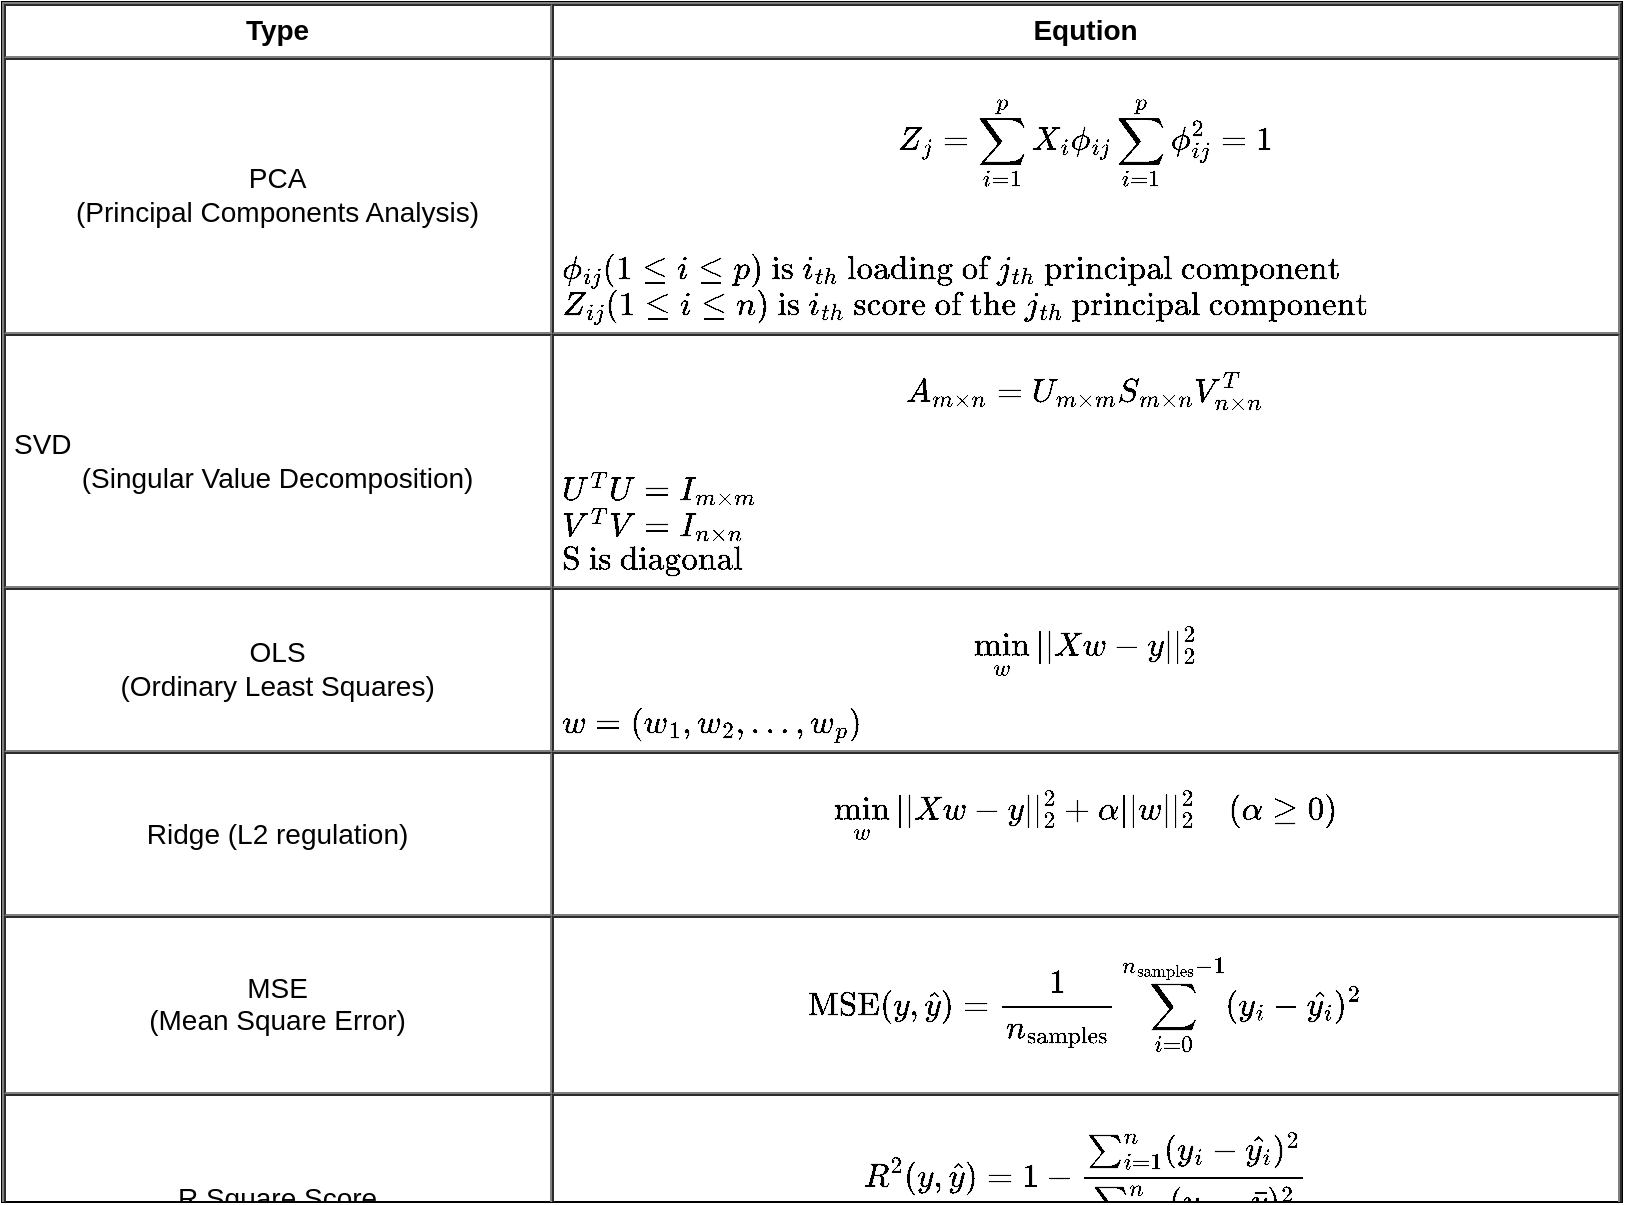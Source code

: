 <mxfile version="13.1.3" pages="4">
    <diagram id="6hGFLwfOUW9BJ-s0fimq" name="algs">
        <mxGraphModel dx="2552" dy="566" grid="1" gridSize="10" guides="1" tooltips="1" connect="1" arrows="1" fold="1" page="1" pageScale="1" pageWidth="827" pageHeight="1169" math="1" shadow="0">
            <root>
                <mxCell id="0"/>
                <mxCell id="1" parent="0"/>
                <mxCell id="6" value="&lt;table cellpadding=&quot;4&quot; cellspacing=&quot;0&quot; border=&quot;1&quot; style=&quot;font-size: 14px ; width: 100% ; height: 100%&quot;&gt;&lt;tbody style=&quot;font-size: 14px&quot;&gt;&lt;tr style=&quot;font-size: 14px&quot;&gt;&lt;th style=&quot;font-size: 14px&quot;&gt;Type&lt;/th&gt;&lt;th style=&quot;font-size: 14px&quot;&gt;Eqution&lt;/th&gt;&lt;/tr&gt;&lt;tr&gt;&lt;td&gt;PCA&lt;br&gt;(Principal Components Analysis)&lt;/td&gt;&lt;td style=&quot;text-align: left&quot;&gt;$$&lt;br&gt;Z_j = \sum_{i=1}^{p}X_i\phi_{ij} \\&lt;br&gt;\sum_{i=1}^{p}\phi_{ij}^2 = 1&lt;br&gt;$$&lt;br&gt;\(\phi_{ij} (1\le i \le p)\text{ is } i_{th} \text{ loading of } j_{th} \text{ principal component}\)&lt;br&gt;\(Z_{ij} (1\le i \le n) \text{ is } i_{th} \text{ score of the } j_{th} \text{ principal component}\)&lt;/td&gt;&lt;/tr&gt;&lt;tr&gt;&lt;td&gt;&lt;div style=&quot;text-align: left&quot;&gt;&lt;span&gt;SVD&lt;/span&gt;&lt;/div&gt;(Singular Value Decomposition)&lt;/td&gt;&lt;td style=&quot;text-align: left&quot;&gt;\[A_{m \times n} = U_{m \times m} S_{m \times n} V^T_{n \times n}\]&lt;br&gt;\(U^{T} U = I_{m \times m}\)&lt;br&gt;\(V^{T} V = I_{n \times n}\)&lt;br&gt;\(\text {S is diagonal}\)&lt;/td&gt;&lt;/tr&gt;&lt;tr style=&quot;font-size: 14px&quot;&gt;&lt;td style=&quot;font-size: 14px&quot;&gt;&lt;div style=&quot;font-size: 14px&quot;&gt;&lt;span style=&quot;font-size: 14px&quot;&gt;OLS&lt;/span&gt;&lt;/div&gt;&lt;div style=&quot;font-size: 14px&quot;&gt;&lt;span style=&quot;font-size: 14px&quot;&gt;(Ordinary Least Squares)&lt;/span&gt;&lt;/div&gt;&lt;/td&gt;&lt;td style=&quot;font-size: 14px&quot;&gt;&lt;div style=&quot;text-align: left ; font-size: 14px&quot;&gt;&lt;span style=&quot;font-size: 14px&quot;&gt;\[\min_{w} ||Xw - y||_2^2\]&lt;/span&gt;&lt;/div&gt;&lt;span style=&quot;font-size: 14px&quot;&gt;&lt;div style=&quot;text-align: left ; font-size: 14px&quot;&gt;&lt;span style=&quot;font-size: 14px&quot;&gt;\(w = (w_1, w_2,&amp;nbsp; ..., w_p)\)&lt;/span&gt;&lt;/div&gt;&lt;/span&gt;&lt;/td&gt;&lt;/tr&gt;&lt;tr&gt;&lt;td&gt;Ridge (L2 regulation)&lt;/td&gt;&lt;td style=&quot;text-align: left&quot;&gt;\[\min_{w} ||Xw - y||_2^2 + \alpha ||w||_2^2 \quad (\alpha \ge 0)\]&lt;br&gt;&lt;/td&gt;&lt;/tr&gt;&lt;tr style=&quot;font-size: 14px&quot;&gt;&lt;td style=&quot;font-size: 14px&quot;&gt;&lt;div style=&quot;font-size: 14px&quot;&gt;&lt;span style=&quot;font-size: 14px&quot;&gt;MSE&lt;/span&gt;&lt;/div&gt;&lt;div style=&quot;font-size: 14px&quot;&gt;&lt;span style=&quot;font-size: 14px&quot;&gt;(Mean Square Error)&lt;/span&gt;&lt;/div&gt;&lt;/td&gt;&lt;td style=&quot;font-size: 14px&quot;&gt;\[\text{MSE}(y, \hat{y}) = \frac{1}{n_\text{samples}} \sum_{i=0}^{n_\text {samples}-1}(y_i - \hat{y_i})^2\]&lt;/td&gt;&lt;/tr&gt;&lt;tr style=&quot;font-size: 14px&quot;&gt;&lt;td style=&quot;font-size: 14px&quot;&gt;R Square Score&lt;br&gt;(Coefficient of determination)&lt;/td&gt;&lt;td style=&quot;text-align: left ; font-size: 14px&quot;&gt;\[R^{2}(y, \hat{y}) = 1 - \frac{\sum_{i=1}^{n}(y_i - \hat{y_i})^2}{\sum_{i=1}^{n}(y_i - \bar{y})^2}\]&lt;br style=&quot;font-size: 14px&quot;&gt;\(\bar{y} = \frac{1}{n}\sum_{i=1}^{n}y_i\)&lt;/td&gt;&lt;/tr&gt;&lt;tr style=&quot;font-size: 14px&quot;&gt;&lt;td style=&quot;font-size: 14px&quot;&gt;StandardScaler&lt;/td&gt;&lt;td&gt;&lt;div style=&quot;font-size: 14px ; text-align: left&quot;&gt;&lt;span style=&quot;font-size: 14px&quot;&gt;\[x^{'} = \frac{x - u}{s}\]&lt;/span&gt;&lt;/div&gt;&lt;div style=&quot;font-size: 14px ; text-align: left&quot;&gt;&lt;span style=&quot;font-size: 14px&quot;&gt;\(u = \frac{1}{n}{\sum_{i=1}^{n}x_i}\)&lt;/span&gt;&lt;/div&gt;&lt;div style=&quot;text-align: left&quot;&gt;&lt;span style=&quot;font-size: 14px&quot;&gt;\(s= \frac{1}{n}\sum_{i=1}^{n}(x_i - \bar{x})^2\)&lt;/span&gt;&lt;/div&gt;&lt;div style=&quot;font-size: 14px ; text-align: left&quot;&gt;&lt;br style=&quot;font-size: 14px&quot;&gt;&lt;/div&gt;&lt;/td&gt;&lt;/tr&gt;&lt;/tbody&gt;&lt;/table&gt; " style="verticalAlign=top;align=center;overflow=fill;fontSize=14;fontFamily=Helvetica;html=1" parent="1" vertex="1">
                    <mxGeometry x="-1645" y="10" width="810" height="600" as="geometry"/>
                </mxCell>
            </root>
        </mxGraphModel>
    </diagram>
    <diagram id="n1lHVNkYfh9JiUFZFuvl" name="sklearn">
        &#xa;        
        <mxGraphModel dx="1649" dy="480" grid="1" gridSize="10" guides="1" tooltips="1" connect="1" arrows="1" fold="1" page="1" pageScale="1" pageWidth="827" pageHeight="1169" math="0" shadow="0">
            &#xa;            
            <root>
                &#xa;                
                <mxCell id="eif3WQCAAp5WqQWgN8v_-0"/>
                &#xa;                
                <mxCell id="eif3WQCAAp5WqQWgN8v_-1" parent="eif3WQCAAp5WqQWgN8v_-0"/>
                &#xa;                
                <mxCell id="aRTQ9jC5zIk2RVt1QCQq-0" value="&lt;table cellpadding=&quot;4&quot; cellspacing=&quot;0&quot; border=&quot;1&quot; style=&quot;font-size: 1em ; width: 100% ; height: 100%&quot;&gt;&lt;tbody&gt;&lt;tr&gt;&lt;th&gt;Type&lt;/th&gt;&lt;th&gt;Contents&lt;/th&gt;&lt;/tr&gt;&lt;tr&gt;&lt;td&gt;dataset&lt;/td&gt;&lt;td&gt;&lt;h3&gt;&lt;font face=&quot;Courier New&quot;&gt;from sklearn import dataset&lt;/font&gt;&lt;/h3&gt;&lt;div&gt;&lt;ol&gt;&lt;li&gt;&lt;font face=&quot;Courier New&quot;&gt;load_iris&lt;/font&gt;&lt;/li&gt;&lt;li&gt;&lt;font face=&quot;Courier New&quot;&gt;load_diabetes&lt;/font&gt;&lt;/li&gt;&lt;/ol&gt;&lt;/div&gt;&lt;/td&gt;&lt;/tr&gt;&lt;tr&gt;&lt;td&gt;preprocessing&lt;/td&gt;&lt;td&gt;&lt;h3&gt;&lt;font face=&quot;Courier New&quot;&gt;from sklearn import preprocessing&lt;/font&gt;&lt;/h3&gt;&lt;div&gt;&lt;ol&gt;&lt;li&gt;&lt;font face=&quot;Courier New&quot;&gt;StandardScaler&lt;/font&gt;&lt;/li&gt;&lt;/ol&gt;&lt;/div&gt;&lt;/td&gt;&lt;/tr&gt;&lt;tr&gt;&lt;td&gt;metric&lt;/td&gt;&lt;td&gt;&lt;h3&gt;&lt;font face=&quot;Courier New&quot;&gt;from sklearn import metric&lt;/font&gt;&lt;/h3&gt;&lt;div&gt;&lt;ol&gt;&lt;li&gt;&lt;font face=&quot;Courier New&quot;&gt;mean_square_error&lt;/font&gt;&lt;/li&gt;&lt;li&gt;&lt;font face=&quot;Courier New&quot;&gt;r2_score&lt;/font&gt;&lt;/li&gt;&lt;li&gt;&lt;font face=&quot;Courier New&quot;&gt;accuracy_score&lt;/font&gt;&lt;/li&gt;&lt;/ol&gt;&lt;/div&gt;&lt;/td&gt;&lt;/tr&gt;&lt;tr&gt;&lt;td&gt;model selection&lt;/td&gt;&lt;td&gt;&lt;h3&gt;&lt;font face=&quot;Courier New&quot;&gt;from sklearn import model_selection&lt;/font&gt;&lt;/h3&gt;&lt;div&gt;&lt;ol&gt;&lt;li&gt;&lt;font face=&quot;Courier New&quot;&gt;train_test_split&lt;/font&gt;&lt;/li&gt;&lt;/ol&gt;&lt;/div&gt;&lt;/td&gt;&lt;/tr&gt;&lt;tr&gt;&lt;td&gt;pipeline&lt;/td&gt;&lt;td&gt;&lt;h3&gt;&lt;font face=&quot;Courier New&quot;&gt;from sklearn.pipeline import make_pipeline&lt;/font&gt;&lt;/h3&gt;&lt;div&gt;&lt;ol&gt;&lt;li&gt;&lt;font face=&quot;Courier New&quot;&gt;make_pipeline&lt;/font&gt;&lt;/li&gt;&lt;/ol&gt;&lt;/div&gt;&lt;/td&gt;&lt;/tr&gt;&lt;tr&gt;&lt;td&gt;linear model&lt;/td&gt;&lt;td&gt;&lt;br&gt;&lt;h3&gt;&lt;font face=&quot;Courier New&quot;&gt;from sklearn import linear_model&lt;/font&gt;&lt;/h3&gt;&lt;ol style=&quot;font-family: &amp;#34;courier new&amp;#34;&quot;&gt;&lt;li&gt;&lt;font face=&quot;Courier New&quot;&gt;LinearRegression&lt;br&gt;&lt;/font&gt;&lt;/li&gt;&lt;li&gt;&lt;font face=&quot;Courier New&quot;&gt;Ridge&lt;/font&gt;&lt;/li&gt;&lt;li&gt;&lt;font face=&quot;Courier New&quot;&gt;LogisticRegression&lt;/font&gt;&lt;/li&gt;&lt;/ol&gt;&lt;h4&gt;Methods&lt;/h4&gt;&lt;div&gt;&lt;ol style=&quot;font-family: &amp;#34;courier new&amp;#34;&quot;&gt;&lt;li&gt;&lt;font face=&quot;Courier New&quot;&gt;&lt;div&gt;fit()&lt;/div&gt;&lt;/font&gt;&lt;/li&gt;&lt;li&gt;&lt;div&gt;predict()&lt;/div&gt;&lt;/li&gt;&lt;/ol&gt;&lt;h4&gt;Attributes&lt;/h4&gt;&lt;div style=&quot;font-family: &amp;#34;courier new&amp;#34;&quot;&gt;&lt;ol&gt;&lt;li&gt;coef_&lt;/li&gt;&lt;li&gt;intercept_&lt;/li&gt;&lt;/ol&gt;&lt;/div&gt;&lt;/div&gt;&lt;h3&gt;&lt;font face=&quot;Courier New&quot;&gt;ExampleS&lt;/font&gt;&lt;/h3&gt;&lt;font face=&quot;Courier New&quot;&gt;reg = linear_model.LinearRegression()&lt;br&gt;reg.fit([[0, 0], [1, 1], [2, 2]], [0, 1, 2])&lt;br&gt;reg.coef_&lt;/font&gt;&lt;/td&gt;&lt;/tr&gt;&lt;tr&gt;&lt;td&gt;ensemble&lt;/td&gt;&lt;td&gt;&lt;h3&gt;from sklearn import ensemble&lt;/h3&gt;&lt;ol&gt;&lt;li&gt;RandomForestRegressor&lt;/li&gt;&lt;li&gt;GradientBoostingRegressor&lt;/li&gt;&lt;li&gt;VotingRegressor&lt;/li&gt;&lt;/ol&gt;&lt;/td&gt;&lt;/tr&gt;&lt;/tbody&gt;&lt;/table&gt; " style="verticalAlign=top;align=left;overflow=fill;fontSize=12;fontFamily=Helvetica;html=1" parent="eif3WQCAAp5WqQWgN8v_-1" vertex="1">
                    &#xa;                    
                    <mxGeometry x="-820" y="10" width="500" height="950" as="geometry"/>
                    &#xa;                
                </mxCell>
                &#xa;            
            </root>
            &#xa;        
        </mxGraphModel>
        &#xa;    
    </diagram>
    <diagram id="kaMjPIlSAaRLgBD4OhvN" name="numpy">
        &#xa;        
        <mxGraphModel dx="822" dy="480" grid="1" gridSize="10" guides="1" tooltips="1" connect="1" arrows="1" fold="1" page="1" pageScale="1" pageWidth="827" pageHeight="1169" math="0" shadow="0">
            &#xa;            
            <root>
                &#xa;                
                <mxCell id="p0-8UycZZfRGKuaS_H3K-0"/>
                &#xa;                
                <mxCell id="p0-8UycZZfRGKuaS_H3K-1" parent="p0-8UycZZfRGKuaS_H3K-0"/>
                &#xa;                
                <mxCell id="p0-8UycZZfRGKuaS_H3K-2" value="&lt;table cellpadding=&quot;4&quot; cellspacing=&quot;0&quot; border=&quot;1&quot; style=&quot;font-size: 1em ; width: 100% ; height: 100%&quot;&gt;&lt;tbody&gt;&lt;tr&gt;&lt;th&gt;Type&lt;/th&gt;&lt;th&gt;Contents&lt;/th&gt;&lt;/tr&gt;&lt;tr&gt;&lt;td&gt;refs&lt;/td&gt;&lt;td&gt;&lt;ol&gt;&lt;li&gt;&lt;a href=&quot;https://numpy.org/devdocs/reference/index.html#reference&quot;&gt;numpy&lt;/a&gt;&lt;/li&gt;&lt;/ol&gt;&lt;/td&gt;&lt;/tr&gt;&lt;tr&gt;&lt;td&gt;&lt;span style=&quot;text-align: center&quot;&gt;constants&lt;/span&gt;&lt;br&gt;&lt;/td&gt;&lt;td&gt;&lt;ol&gt;&lt;li&gt;&lt;font face=&quot;Courier New&quot;&gt;np.pi&lt;/font&gt;&lt;/li&gt;&lt;li&gt;&lt;font face=&quot;Courier New&quot;&gt;np.e&lt;/font&gt;&lt;/li&gt;&lt;li&gt;&lt;font face=&quot;Courier New&quot;&gt;np.newaxis &amp;lt;=&amp;gt; None&lt;/font&gt;&lt;/li&gt;&lt;li&gt;&lt;font face=&quot;Courier New&quot;&gt;np.nan &amp;lt;= log(-10)&lt;/font&gt;&lt;/li&gt;&lt;li&gt;&lt;font face=&quot;Courier New&quot;&gt;np.inf&amp;nbsp;np.PINF&amp;nbsp;&lt;/font&gt;&lt;font face=&quot;Courier New&quot; style=&quot;font-size: 1em&quot;&gt;np.NINF &amp;lt;= log(0)&lt;/font&gt;&lt;/li&gt;&lt;/ol&gt;&lt;/td&gt;&lt;/tr&gt;&lt;tr&gt;&lt;td&gt;&lt;span style=&quot;text-align: center&quot;&gt;ndarray types&lt;/span&gt;&lt;/td&gt;&lt;td&gt;&lt;ol&gt;&lt;li&gt;&lt;font face=&quot;Courier New&quot;&gt;np.int16&lt;/font&gt;&lt;/li&gt;&lt;li&gt;&lt;font face=&quot;Courier New&quot;&gt;np.int32&lt;/font&gt;&lt;/li&gt;&lt;li&gt;&lt;font face=&quot;Courier New&quot;&gt;np.int64 -&amp;nbsp;&lt;/font&gt;default&lt;/li&gt;&lt;li&gt;&lt;font face=&quot;Courier New&quot;&gt;np.float32&lt;/font&gt;&lt;/li&gt;&lt;li&gt;&lt;font face=&quot;Courier New&quot;&gt;np.float64 -&amp;nbsp;&lt;/font&gt;default&lt;/li&gt;&lt;li&gt;&lt;font face=&quot;Courier New&quot;&gt;np.coomplex&lt;/font&gt;&lt;/li&gt;&lt;li&gt;&lt;font face=&quot;Courier New&quot;&gt;np.bool&lt;/font&gt;&lt;/li&gt;&lt;/ol&gt;&lt;/td&gt;&lt;/tr&gt;&lt;tr&gt;&lt;td&gt;&lt;span style=&quot;text-align: center&quot;&gt;initialization&lt;/span&gt;&lt;/td&gt;&lt;td&gt;&lt;ol&gt;&lt;li&gt;&lt;font face=&quot;Courier New&quot;&gt;np.array([3, 4, 5], dtype=np.int64)&lt;/font&gt;&lt;/li&gt;&lt;li&gt;&lt;font face=&quot;Courier New&quot;&gt;np.arange(15).reshape(3, 5)&lt;/font&gt;&lt;/li&gt;&lt;li&gt;&lt;font face=&quot;Courier New&quot;&gt;np.zeros((3, 4), dtype=np.int16); np.zeros_like(a)&lt;/font&gt;&lt;/li&gt;&lt;li&gt;&lt;font face=&quot;Courier New&quot;&gt;np.ones((3, 4)); np.ones_like(a)&lt;/font&gt;&lt;/li&gt;&lt;li&gt;&lt;font face=&quot;Courier New&quot;&gt;np.empty((2, 3)); np.empty_like(a)&amp;nbsp;-&amp;nbsp;&lt;/font&gt;uninitialized&lt;/li&gt;&lt;li&gt;&lt;font face=&quot;Courier New&quot;&gt;np.linspace(0, 2, 9) = [0, .25, .5, ..., 2]&lt;/font&gt;&lt;/li&gt;&lt;li&gt;&lt;font face=&quot;Courier New&quot;&gt;np.fromfunction(f, shape, dtype)&lt;/font&gt;&lt;/li&gt;&lt;/ol&gt;&lt;/td&gt;&lt;/tr&gt;&lt;tr&gt;&lt;td&gt;&lt;span style=&quot;text-align: center&quot;&gt;attributes&lt;/span&gt;&lt;br&gt;&lt;/td&gt;&lt;td&gt;&lt;ol&gt;&lt;li&gt;&lt;font face=&quot;Courier New&quot;&gt;.ndim = 2&amp;nbsp;-&amp;nbsp;&lt;/font&gt;axes (dimensions) number&lt;/li&gt;&lt;li&gt;&lt;font face=&quot;Courier New&quot;&gt;.shape = (m, n)&amp;nbsp;-&amp;nbsp;&lt;/font&gt;dimensions&lt;/li&gt;&lt;li&gt;&lt;font face=&quot;Courier New&quot;&gt;.size = 20&amp;nbsp;-&amp;nbsp;&lt;/font&gt;elements number&lt;/li&gt;&lt;li&gt;&lt;font face=&quot;Courier New&quot;&gt;.dtype = dtype(&quot;int64&quot;); .dtype.name = &quot;int64&quot;&amp;nbsp;-&amp;nbsp;&lt;/font&gt;element type&lt;/li&gt;&lt;li&gt;&lt;font face=&quot;Courier New&quot;&gt;.itemsize = 8&amp;nbsp;-&amp;nbsp;&lt;/font&gt;element size of bytes&lt;/li&gt;&lt;/ol&gt;&lt;/td&gt;&lt;/tr&gt;&lt;tr&gt;&lt;td&gt;&lt;span style=&quot;text-align: center&quot;&gt;methods&lt;/span&gt;&lt;br&gt;&lt;/td&gt;&lt;td&gt;&lt;ol&gt;&lt;li&gt;&lt;font face=&quot;Courier New&quot;&gt;.sum()&lt;/font&gt;&lt;/li&gt;&lt;li&gt;&lt;font face=&quot;Courier New&quot;&gt;.min()&lt;/font&gt;&lt;/li&gt;&lt;li&gt;&lt;font face=&quot;Courier New&quot;&gt;.max()&lt;/font&gt;&lt;/li&gt;&lt;li&gt;&lt;font face=&quot;Courier New&quot;&gt;.cumsum(axis=1)&lt;/font&gt;&lt;/li&gt;&lt;/ol&gt;&lt;/td&gt;&lt;/tr&gt;&lt;tr&gt;&lt;td&gt;&lt;span style=&quot;text-align: center&quot;&gt;slicing&lt;/span&gt;&lt;br&gt;&lt;/td&gt;&lt;td&gt;&lt;ol&gt;&lt;li&gt;&lt;font face=&quot;Courier New&quot;&gt;x[1:10] = x[1:10, :] - &lt;/font&gt;the first axis array&lt;/li&gt;&lt;/ol&gt;&lt;/td&gt;&lt;/tr&gt;&lt;tr&gt;&lt;td&gt;&lt;span style=&quot;text-align: center&quot;&gt;operators&lt;/span&gt;&lt;br&gt;&lt;/td&gt;&lt;td&gt;&lt;ol&gt;&lt;li&gt;&lt;font face=&quot;Courier New&quot;&gt;+ - * /&lt;/font&gt;&lt;/li&gt;&lt;li&gt;&lt;font face=&quot;Courier New&quot;&gt;.dot; @&lt;/font&gt;&lt;/li&gt;&lt;li&gt;&lt;font face=&quot;Courier New&quot;&gt;+= *=&lt;font style=&quot;font-size: 1em&quot;&gt;&amp;nbsp;- &lt;/font&gt;&lt;/font&gt;&lt;font face=&quot;Helvetica&quot; style=&quot;font-size: 1em&quot;&gt;modify an existing array rather than create a new one&lt;/font&gt;&lt;/li&gt;&lt;/ol&gt;&lt;/td&gt;&lt;/tr&gt;&lt;tr&gt;&lt;td&gt;&lt;span style=&quot;text-align: center&quot;&gt;functions&lt;/span&gt;&lt;br&gt;&lt;/td&gt;&lt;td&gt;&lt;ol&gt;&lt;li&gt;&lt;font face=&quot;Courier New&quot;&gt;np.sin(), np.cos()&lt;/font&gt;&lt;/li&gt;&lt;li&gt;&lt;font face=&quot;Courier New&quot;&gt;np.exp(), np.log()&lt;/font&gt;&lt;/li&gt;&lt;/ol&gt;&lt;/td&gt;&lt;/tr&gt;&lt;/tbody&gt;&lt;/table&gt; " style="verticalAlign=top;align=left;overflow=fill;fontSize=12;fontFamily=Helvetica;html=1" parent="p0-8UycZZfRGKuaS_H3K-1" vertex="1">
                    &#xa;                    
                    <mxGeometry x="10" y="10" width="710" height="850" as="geometry"/>
                    &#xa;                
                </mxCell>
                &#xa;            
            </root>
            &#xa;        
        </mxGraphModel>
        &#xa;    
    </diagram>
    <diagram id="jcW2NYbBDsF0aey7d0wT" name="matplotlib">
        &#xa;        
        <mxGraphModel dx="822" dy="480" grid="1" gridSize="10" guides="1" tooltips="1" connect="1" arrows="1" fold="1" page="1" pageScale="1" pageWidth="827" pageHeight="1169" math="0" shadow="0">
            &#xa;            
            <root>
                &#xa;                
                <mxCell id="W2FdHxPLdwoByWJM8e6f-0"/>
                &#xa;                
                <mxCell id="W2FdHxPLdwoByWJM8e6f-1" parent="W2FdHxPLdwoByWJM8e6f-0"/>
                &#xa;                
                <mxCell id="7SJZB__TwsgWhMnuFC2J-0" value="&lt;table cellpadding=&quot;4&quot; cellspacing=&quot;0&quot; border=&quot;1&quot; style=&quot;font-size: 1em ; width: 100% ; height: 100%&quot;&gt;&lt;tbody&gt;&lt;tr&gt;&lt;th&gt;Type&lt;/th&gt;&lt;th&gt;Contents&lt;/th&gt;&lt;/tr&gt;&lt;tr&gt;&lt;td&gt;matplotlib.pyplot&lt;/td&gt;&lt;td&gt;&lt;h3&gt;Geoms&lt;/h3&gt;&lt;ol&gt;&lt;li&gt;plot&lt;/li&gt;&lt;li&gt;scatter&lt;/li&gt;&lt;/ol&gt;&lt;div&gt;&lt;h3&gt;Parameters&lt;/h3&gt;&lt;div&gt;&lt;ol&gt;&lt;li&gt;&lt;span style=&quot;font-size: 1em&quot;&gt;color&lt;/span&gt;&lt;br&gt;&lt;/li&gt;&lt;li&gt;linewidth&lt;/li&gt;&lt;/ol&gt;&lt;/div&gt;&lt;/div&gt;&lt;h3&gt;Theme&lt;/h3&gt;&lt;ol&gt;&lt;li&gt;title&lt;/li&gt;&lt;li&gt;xlabel&lt;/li&gt;&lt;li&gt;ylabel&lt;/li&gt;&lt;li&gt;legend&lt;/li&gt;&lt;li&gt;xticks&lt;/li&gt;&lt;li&gt;yticks&lt;/li&gt;&lt;/ol&gt;&lt;h3&gt;&lt;br&gt;&lt;/h3&gt;&lt;/td&gt;&lt;/tr&gt;&lt;/tbody&gt;&lt;/table&gt; " style="verticalAlign=top;align=left;overflow=fill;fontSize=12;fontFamily=Helvetica;html=1" vertex="1" parent="W2FdHxPLdwoByWJM8e6f-1">
                    &#xa;                    
                    <mxGeometry x="10" y="20" width="220" height="370" as="geometry"/>
                    &#xa;                
                </mxCell>
                &#xa;            
            </root>
            &#xa;        
        </mxGraphModel>
        &#xa;    
    </diagram>
</mxfile>